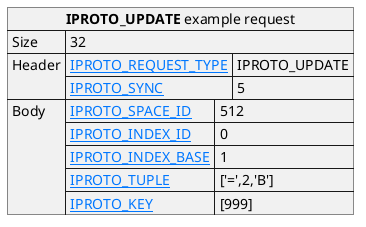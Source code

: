 @startuml

skinparam {
    HyperlinkColor #0077FF
    FontColor #313131
    BorderColor #313131
    BackgroundColor transparent
}

json "**IPROTO_UPDATE** example request" as update_example {
    "Size": "32",
    "Header": {
      "[[https://tarantool.io/en/doc/latest/dev_guide/internals/iproto/keys IPROTO_REQUEST_TYPE]]": "IPROTO_UPDATE",
      "[[https://tarantool.io/en/doc/latest/dev_guide/internals/iproto/keys IPROTO_SYNC]]": "5"
    },
    "Body": {
      "[[https://tarantool.io/en/doc/latest/dev_guide/internals/iproto/keys IPROTO_SPACE_ID]]": "512",
      "[[https://tarantool.io/en/doc/latest/dev_guide/internals/iproto/keys IPROTO_INDEX_ID]]": "0",
      "[[https://tarantool.io/en/doc/latest/dev_guide/internals/iproto/keys IPROTO_INDEX_BASE]]": "1",
      "[[https://tarantool.io/en/doc/latest/dev_guide/internals/iproto/keys IPROTO_TUPLE]]": "['=',2,'B']",
      "[[https://tarantool.io/en/doc/latest/dev_guide/internals/iproto/keys IPROTO_KEY]]": "[999]"
    }
}

@enduml
